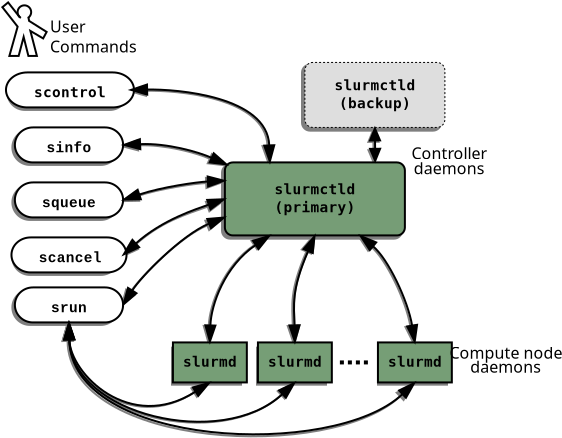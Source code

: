 <?xml version="1.0" encoding="UTF-8"?>
<dia:diagram xmlns:dia="http://www.lysator.liu.se/~alla/dia/"><dia:layer name="Background" visible="true"><dia:object type="Standard - Box" version="0" id="O0"><dia:attribute name="obj_pos"><dia:point val="0.875,4.625"/></dia:attribute><dia:attribute name="obj_bb"><dia:rectangle val="0.825,4.575;6.925,6.425"/></dia:attribute><dia:attribute name="elem_corner"><dia:point val="0.875,4.625"/></dia:attribute><dia:attribute name="elem_width"><dia:real val="6"/></dia:attribute><dia:attribute name="elem_height"><dia:real val="1.75"/></dia:attribute><dia:attribute name="border_color"><dia:color val="#7f7f7f"/></dia:attribute><dia:attribute name="inner_color"><dia:color val="#7f7f7f"/></dia:attribute><dia:attribute name="show_background"><dia:boolean val="true"/></dia:attribute><dia:attribute name="corner_radius"><dia:real val="1"/></dia:attribute></dia:object><dia:object type="Standard - Box" version="0" id="O1"><dia:attribute name="obj_pos"><dia:point val="1.125,7.375"/></dia:attribute><dia:attribute name="obj_bb"><dia:rectangle val="1.075,7.325;6.475,9.175"/></dia:attribute><dia:attribute name="elem_corner"><dia:point val="1.125,7.375"/></dia:attribute><dia:attribute name="elem_width"><dia:real val="5.3"/></dia:attribute><dia:attribute name="elem_height"><dia:real val="1.75"/></dia:attribute><dia:attribute name="border_color"><dia:color val="#7f7f7f"/></dia:attribute><dia:attribute name="inner_color"><dia:color val="#7f7f7f"/></dia:attribute><dia:attribute name="show_background"><dia:boolean val="true"/></dia:attribute><dia:attribute name="corner_radius"><dia:real val="1"/></dia:attribute></dia:object><dia:object type="Standard - Box" version="0" id="O2"><dia:attribute name="obj_pos"><dia:point val="1.125,10.125"/></dia:attribute><dia:attribute name="obj_bb"><dia:rectangle val="1.075,10.075;6.475,11.925"/></dia:attribute><dia:attribute name="elem_corner"><dia:point val="1.125,10.125"/></dia:attribute><dia:attribute name="elem_width"><dia:real val="5.3"/></dia:attribute><dia:attribute name="elem_height"><dia:real val="1.75"/></dia:attribute><dia:attribute name="border_color"><dia:color val="#7f7f7f"/></dia:attribute><dia:attribute name="inner_color"><dia:color val="#7f7f7f"/></dia:attribute><dia:attribute name="show_background"><dia:boolean val="true"/></dia:attribute><dia:attribute name="corner_radius"><dia:real val="1"/></dia:attribute></dia:object><dia:object type="Standard - Box" version="0" id="O3"><dia:attribute name="obj_pos"><dia:point val="1.125,12.875"/></dia:attribute><dia:attribute name="obj_bb"><dia:rectangle val="1.075,12.825;6.475,14.675"/></dia:attribute><dia:attribute name="elem_corner"><dia:point val="1.125,12.875"/></dia:attribute><dia:attribute name="elem_width"><dia:real val="5.3"/></dia:attribute><dia:attribute name="elem_height"><dia:real val="1.75"/></dia:attribute><dia:attribute name="border_color"><dia:color val="#7f7f7f"/></dia:attribute><dia:attribute name="inner_color"><dia:color val="#7f7f7f"/></dia:attribute><dia:attribute name="show_background"><dia:boolean val="true"/></dia:attribute><dia:attribute name="corner_radius"><dia:real val="1"/></dia:attribute></dia:object><dia:object type="Standard - Box" version="0" id="O4"><dia:attribute name="obj_pos"><dia:point val="1.125,15.375"/></dia:attribute><dia:attribute name="obj_bb"><dia:rectangle val="1.075,15.325;6.475,17.175"/></dia:attribute><dia:attribute name="elem_corner"><dia:point val="1.125,15.375"/></dia:attribute><dia:attribute name="elem_width"><dia:real val="5.3"/></dia:attribute><dia:attribute name="elem_height"><dia:real val="1.75"/></dia:attribute><dia:attribute name="border_color"><dia:color val="#7f7f7f"/></dia:attribute><dia:attribute name="inner_color"><dia:color val="#7f7f7f"/></dia:attribute><dia:attribute name="show_background"><dia:boolean val="true"/></dia:attribute><dia:attribute name="corner_radius"><dia:real val="1"/></dia:attribute></dia:object><dia:object type="Standard - Box" version="0" id="O5"><dia:attribute name="obj_pos"><dia:point val="11.606,9.111"/></dia:attribute><dia:attribute name="obj_bb"><dia:rectangle val="11.556,9.061;20.656,12.861"/></dia:attribute><dia:attribute name="elem_corner"><dia:point val="11.606,9.111"/></dia:attribute><dia:attribute name="elem_width"><dia:real val="9"/></dia:attribute><dia:attribute name="elem_height"><dia:real val="3.7"/></dia:attribute><dia:attribute name="border_color"><dia:color val="#7f7f7f"/></dia:attribute><dia:attribute name="inner_color"><dia:color val="#7f7f7f"/></dia:attribute><dia:attribute name="show_background"><dia:boolean val="true"/></dia:attribute><dia:attribute name="corner_radius"><dia:real val="0.4"/></dia:attribute></dia:object><dia:object type="Standard - Box" version="0" id="O6"><dia:attribute name="obj_pos"><dia:point val="15.606,4.111"/></dia:attribute><dia:attribute name="obj_bb"><dia:rectangle val="15.556,4.061;22.606,7.461"/></dia:attribute><dia:attribute name="elem_corner"><dia:point val="15.606,4.111"/></dia:attribute><dia:attribute name="elem_width"><dia:real val="6.95"/></dia:attribute><dia:attribute name="elem_height"><dia:real val="3.3"/></dia:attribute><dia:attribute name="border_color"><dia:color val="#7f7f7f"/></dia:attribute><dia:attribute name="inner_color"><dia:color val="#7f7f7f"/></dia:attribute><dia:attribute name="show_background"><dia:boolean val="true"/></dia:attribute><dia:attribute name="corner_radius"><dia:real val="0.4"/></dia:attribute></dia:object><dia:object type="Standard - Box" version="0" id="O7"><dia:attribute name="obj_pos"><dia:point val="9.106,18.262"/></dia:attribute><dia:attribute name="obj_bb"><dia:rectangle val="9.056,18.212;12.606,20.162"/></dia:attribute><dia:attribute name="elem_corner"><dia:point val="9.106,18.262"/></dia:attribute><dia:attribute name="elem_width"><dia:real val="3.45"/></dia:attribute><dia:attribute name="elem_height"><dia:real val="1.85"/></dia:attribute><dia:attribute name="border_color"><dia:color val="#7f7f7f"/></dia:attribute><dia:attribute name="inner_color"><dia:color val="#7f7f7f"/></dia:attribute><dia:attribute name="show_background"><dia:boolean val="true"/></dia:attribute></dia:object><dia:object type="Standard - Box" version="0" id="O8"><dia:attribute name="obj_pos"><dia:point val="13.356,18.262"/></dia:attribute><dia:attribute name="obj_bb"><dia:rectangle val="13.306,18.212;16.856,20.162"/></dia:attribute><dia:attribute name="elem_corner"><dia:point val="13.356,18.262"/></dia:attribute><dia:attribute name="elem_width"><dia:real val="3.45"/></dia:attribute><dia:attribute name="elem_height"><dia:real val="1.85"/></dia:attribute><dia:attribute name="border_color"><dia:color val="#7f7f7f"/></dia:attribute><dia:attribute name="inner_color"><dia:color val="#7f7f7f"/></dia:attribute><dia:attribute name="show_background"><dia:boolean val="true"/></dia:attribute></dia:object><dia:object type="Standard - Box" version="0" id="O9"><dia:attribute name="obj_pos"><dia:point val="19.406,18.262"/></dia:attribute><dia:attribute name="obj_bb"><dia:rectangle val="19.356,18.212;22.906,20.162"/></dia:attribute><dia:attribute name="elem_corner"><dia:point val="19.406,18.262"/></dia:attribute><dia:attribute name="elem_width"><dia:real val="3.45"/></dia:attribute><dia:attribute name="elem_height"><dia:real val="1.85"/></dia:attribute><dia:attribute name="border_color"><dia:color val="#7f7f7f"/></dia:attribute><dia:attribute name="inner_color"><dia:color val="#7f7f7f"/></dia:attribute><dia:attribute name="show_background"><dia:boolean val="true"/></dia:attribute></dia:object><dia:object type="Standard - BezierLine" version="0" id="O10"><dia:attribute name="obj_pos"><dia:point val="18.413,12.679"/></dia:attribute><dia:attribute name="obj_bb"><dia:rectangle val="18.056,12.261;21.664,18.159"/></dia:attribute><dia:attribute name="bez_points"><dia:point val="18.413,12.679"/><dia:point val="19.818,13.84"/><dia:point val="20.818,15.94"/><dia:point val="21.163,18.029"/></dia:attribute><dia:attribute name="corner_types"><dia:enum val="0"/><dia:enum val="0"/></dia:attribute><dia:attribute name="line_color"><dia:color val="#7f7f7f"/></dia:attribute><dia:attribute name="start_arrow"><dia:enum val="3"/></dia:attribute><dia:attribute name="start_arrow_length"><dia:real val="0.8"/></dia:attribute><dia:attribute name="start_arrow_width"><dia:real val="0.5"/></dia:attribute><dia:attribute name="end_arrow"><dia:enum val="3"/></dia:attribute><dia:attribute name="end_arrow_length"><dia:real val="0.8"/></dia:attribute><dia:attribute name="end_arrow_width"><dia:real val="0.5"/></dia:attribute></dia:object><dia:object type="Standard - BezierLine" version="0" id="O11"><dia:attribute name="obj_pos"><dia:point val="16.25,12.625"/></dia:attribute><dia:attribute name="obj_bb"><dia:rectangle val="14.749,12.381;16.729,18.062"/></dia:attribute><dia:attribute name="bez_points"><dia:point val="16.25,12.625"/><dia:point val="15.056,15.386"/><dia:point val="15.206,16.111"/><dia:point val="15.25,18"/></dia:attribute><dia:attribute name="corner_types"><dia:enum val="0"/><dia:enum val="0"/></dia:attribute><dia:attribute name="line_color"><dia:color val="#7f7f7f"/></dia:attribute><dia:attribute name="start_arrow"><dia:enum val="3"/></dia:attribute><dia:attribute name="start_arrow_length"><dia:real val="0.8"/></dia:attribute><dia:attribute name="start_arrow_width"><dia:real val="0.5"/></dia:attribute><dia:attribute name="end_arrow"><dia:enum val="3"/></dia:attribute><dia:attribute name="end_arrow_length"><dia:real val="0.8"/></dia:attribute><dia:attribute name="end_arrow_width"><dia:real val="0.5"/></dia:attribute></dia:object><dia:object type="Standard - BezierLine" version="0" id="O12"><dia:attribute name="obj_pos"><dia:point val="16.165,12.675"/></dia:attribute><dia:attribute name="obj_bb"><dia:rectangle val="14.664,12.431;16.643,18.087"/></dia:attribute><dia:attribute name="bez_points"><dia:point val="16.165,12.675"/><dia:point val="14.97,15.437"/><dia:point val="15.12,16.137"/><dia:point val="15.165,18.025"/></dia:attribute><dia:attribute name="corner_types"><dia:enum val="0"/><dia:enum val="0"/></dia:attribute><dia:attribute name="line_color"><dia:color val="#7f7f7f"/></dia:attribute><dia:attribute name="start_arrow"><dia:enum val="3"/></dia:attribute><dia:attribute name="start_arrow_length"><dia:real val="0.8"/></dia:attribute><dia:attribute name="start_arrow_width"><dia:real val="0.5"/></dia:attribute><dia:attribute name="end_arrow"><dia:enum val="3"/></dia:attribute><dia:attribute name="end_arrow_length"><dia:real val="0.8"/></dia:attribute><dia:attribute name="end_arrow_width"><dia:real val="0.5"/></dia:attribute></dia:object><dia:object type="Standard - BezierLine" version="0" id="O13"><dia:attribute name="obj_pos"><dia:point val="13.924,12.659"/></dia:attribute><dia:attribute name="obj_bb"><dia:rectangle val="10.418,12.216;14.245,18.096"/></dia:attribute><dia:attribute name="bez_points"><dia:point val="13.924,12.659"/><dia:point val="11.68,14.171"/><dia:point val="10.975,16.143"/><dia:point val="10.919,18.032"/></dia:attribute><dia:attribute name="corner_types"><dia:enum val="0"/><dia:enum val="0"/></dia:attribute><dia:attribute name="line_color"><dia:color val="#7f7f7f"/></dia:attribute><dia:attribute name="start_arrow"><dia:enum val="3"/></dia:attribute><dia:attribute name="start_arrow_length"><dia:real val="0.8"/></dia:attribute><dia:attribute name="start_arrow_width"><dia:real val="0.5"/></dia:attribute><dia:attribute name="end_arrow"><dia:enum val="3"/></dia:attribute><dia:attribute name="end_arrow_length"><dia:real val="0.8"/></dia:attribute><dia:attribute name="end_arrow_width"><dia:real val="0.5"/></dia:attribute></dia:object><dia:object type="Standard - BezierLine" version="0" id="O14"><dia:attribute name="obj_pos"><dia:point val="3.883,17.047"/></dia:attribute><dia:attribute name="obj_bb"><dia:rectangle val="3.382,16.987;11.24,21.073"/></dia:attribute><dia:attribute name="bez_points"><dia:point val="3.883,17.047"/><dia:point val="3.935,19.603"/><dia:point val="6.933,22.608"/><dia:point val="10.928,20.047"/></dia:attribute><dia:attribute name="corner_types"><dia:enum val="0"/><dia:enum val="0"/></dia:attribute><dia:attribute name="line_color"><dia:color val="#7f7f7f"/></dia:attribute><dia:attribute name="start_arrow"><dia:enum val="3"/></dia:attribute><dia:attribute name="start_arrow_length"><dia:real val="0.8"/></dia:attribute><dia:attribute name="start_arrow_width"><dia:real val="0.5"/></dia:attribute><dia:attribute name="end_arrow"><dia:enum val="3"/></dia:attribute><dia:attribute name="end_arrow_length"><dia:real val="0.8"/></dia:attribute><dia:attribute name="end_arrow_width"><dia:real val="0.5"/></dia:attribute></dia:object><dia:object type="Standard - BezierLine" version="0" id="O15"><dia:attribute name="obj_pos"><dia:point val="3.881,17.054"/></dia:attribute><dia:attribute name="obj_bb"><dia:rectangle val="3.38,16.993;15.565,21.865"/></dia:attribute><dia:attribute name="bez_points"><dia:point val="3.881,17.054"/><dia:point val="3.981,21.666"/><dia:point val="11.542,23.452"/><dia:point val="15.187,20.041"/></dia:attribute><dia:attribute name="corner_types"><dia:enum val="0"/><dia:enum val="0"/></dia:attribute><dia:attribute name="line_color"><dia:color val="#7f7f7f"/></dia:attribute><dia:attribute name="start_arrow"><dia:enum val="3"/></dia:attribute><dia:attribute name="start_arrow_length"><dia:real val="0.8"/></dia:attribute><dia:attribute name="start_arrow_width"><dia:real val="0.5"/></dia:attribute><dia:attribute name="end_arrow"><dia:enum val="3"/></dia:attribute><dia:attribute name="end_arrow_length"><dia:real val="0.8"/></dia:attribute><dia:attribute name="end_arrow_width"><dia:real val="0.5"/></dia:attribute></dia:object><dia:object type="Standard - BezierLine" version="0" id="O16"><dia:attribute name="obj_pos"><dia:point val="3.869,17.077"/></dia:attribute><dia:attribute name="obj_bb"><dia:rectangle val="3.368,17.019;21.51,22.566"/></dia:attribute><dia:attribute name="bez_points"><dia:point val="3.869,17.077"/><dia:point val="3.969,23.338"/><dia:point val="17.036,23.973"/><dia:point val="21.131,20.111"/></dia:attribute><dia:attribute name="corner_types"><dia:enum val="0"/><dia:enum val="0"/></dia:attribute><dia:attribute name="line_color"><dia:color val="#7f7f7f"/></dia:attribute><dia:attribute name="start_arrow"><dia:enum val="3"/></dia:attribute><dia:attribute name="start_arrow_length"><dia:real val="0.8"/></dia:attribute><dia:attribute name="start_arrow_width"><dia:real val="0.5"/></dia:attribute><dia:attribute name="end_arrow"><dia:enum val="3"/></dia:attribute><dia:attribute name="end_arrow_length"><dia:real val="0.8"/></dia:attribute><dia:attribute name="end_arrow_width"><dia:real val="0.5"/></dia:attribute><dia:connections><dia:connection handle="3" to="O9" connection="6"/></dia:connections></dia:object><dia:object type="Standard - BezierLine" version="0" id="O17"><dia:attribute name="obj_pos"><dia:point val="6.566,16.213"/></dia:attribute><dia:attribute name="obj_bb"><dia:rectangle val="6.117,11.344;11.891,16.523"/></dia:attribute><dia:attribute name="bez_points"><dia:point val="6.566,16.213"/><dia:point val="7.461,14.8"/><dia:point val="9.511,12.7"/><dia:point val="11.656,11.826"/></dia:attribute><dia:attribute name="corner_types"><dia:enum val="0"/><dia:enum val="0"/></dia:attribute><dia:attribute name="line_color"><dia:color val="#7f7f7f"/></dia:attribute><dia:attribute name="start_arrow"><dia:enum val="3"/></dia:attribute><dia:attribute name="start_arrow_length"><dia:real val="0.8"/></dia:attribute><dia:attribute name="start_arrow_width"><dia:real val="0.5"/></dia:attribute><dia:attribute name="end_arrow"><dia:enum val="3"/></dia:attribute><dia:attribute name="end_arrow_length"><dia:real val="0.8"/></dia:attribute><dia:attribute name="end_arrow_width"><dia:real val="0.5"/></dia:attribute></dia:object><dia:object type="Standard - BezierLine" version="0" id="O18"><dia:attribute name="obj_pos"><dia:point val="6.598,13.72"/></dia:attribute><dia:attribute name="obj_bb"><dia:rectangle val="6.227,10.432;11.904,14.125"/></dia:attribute><dia:attribute name="bez_points"><dia:point val="6.598,13.72"/><dia:point val="8.569,11.946"/><dia:point val="9.78,11.607"/><dia:point val="11.688,10.919"/></dia:attribute><dia:attribute name="corner_types"><dia:enum val="0"/><dia:enum val="0"/></dia:attribute><dia:attribute name="line_color"><dia:color val="#7f7f7f"/></dia:attribute><dia:attribute name="start_arrow"><dia:enum val="3"/></dia:attribute><dia:attribute name="start_arrow_length"><dia:real val="0.8"/></dia:attribute><dia:attribute name="start_arrow_width"><dia:real val="0.5"/></dia:attribute><dia:attribute name="end_arrow"><dia:enum val="3"/></dia:attribute><dia:attribute name="end_arrow_length"><dia:real val="0.8"/></dia:attribute><dia:attribute name="end_arrow_width"><dia:real val="0.5"/></dia:attribute></dia:object><dia:object type="Standard - BezierLine" version="0" id="O19"><dia:attribute name="obj_pos"><dia:point val="6.574,10.95"/></dia:attribute><dia:attribute name="obj_bb"><dia:rectangle val="6.368,9.486;11.738,11.44"/></dia:attribute><dia:attribute name="bez_points"><dia:point val="6.574,10.95"/><dia:point val="8.509,10.303"/><dia:point val="10.259,10.056"/><dia:point val="11.664,9.988"/></dia:attribute><dia:attribute name="corner_types"><dia:enum val="0"/><dia:enum val="0"/></dia:attribute><dia:attribute name="line_color"><dia:color val="#7f7f7f"/></dia:attribute><dia:attribute name="start_arrow"><dia:enum val="3"/></dia:attribute><dia:attribute name="start_arrow_length"><dia:real val="0.8"/></dia:attribute><dia:attribute name="start_arrow_width"><dia:real val="0.5"/></dia:attribute><dia:attribute name="end_arrow"><dia:enum val="3"/></dia:attribute><dia:attribute name="end_arrow_length"><dia:real val="0.8"/></dia:attribute><dia:attribute name="end_arrow_width"><dia:real val="0.5"/></dia:attribute></dia:object><dia:object type="Standard - BezierLine" version="0" id="O20"><dia:attribute name="obj_pos"><dia:point val="6.949,5.436"/></dia:attribute><dia:attribute name="obj_bb"><dia:rectangle val="6.889,4.936;14.416,9.094"/></dia:attribute><dia:attribute name="bez_points"><dia:point val="6.949,5.436"/><dia:point val="9.314,5.386"/><dia:point val="13.789,5.725"/><dia:point val="13.914,9.025"/></dia:attribute><dia:attribute name="corner_types"><dia:enum val="0"/><dia:enum val="0"/></dia:attribute><dia:attribute name="line_color"><dia:color val="#7f7f7f"/></dia:attribute><dia:attribute name="start_arrow"><dia:enum val="3"/></dia:attribute><dia:attribute name="start_arrow_length"><dia:real val="0.8"/></dia:attribute><dia:attribute name="start_arrow_width"><dia:real val="0.5"/></dia:attribute><dia:attribute name="end_arrow"><dia:enum val="3"/></dia:attribute><dia:attribute name="end_arrow_length"><dia:real val="0.8"/></dia:attribute><dia:attribute name="end_arrow_width"><dia:real val="0.5"/></dia:attribute></dia:object><dia:object type="Standard - BezierLine" version="0" id="O21"><dia:attribute name="obj_pos"><dia:point val="6.55,8.186"/></dia:attribute><dia:attribute name="obj_bb"><dia:rectangle val="6.477,7.684;12.023,9.639"/></dia:attribute><dia:attribute name="bez_points"><dia:point val="6.55,8.186"/><dia:point val="8.739,8.086"/><dia:point val="10.332,8.519"/><dia:point val="11.774,9.161"/></dia:attribute><dia:attribute name="corner_types"><dia:enum val="0"/><dia:enum val="0"/></dia:attribute><dia:attribute name="line_color"><dia:color val="#7f7f7f"/></dia:attribute><dia:attribute name="start_arrow"><dia:enum val="3"/></dia:attribute><dia:attribute name="start_arrow_length"><dia:real val="0.8"/></dia:attribute><dia:attribute name="start_arrow_width"><dia:real val="0.5"/></dia:attribute><dia:attribute name="end_arrow"><dia:enum val="3"/></dia:attribute><dia:attribute name="end_arrow_length"><dia:real val="0.8"/></dia:attribute><dia:attribute name="end_arrow_width"><dia:real val="0.5"/></dia:attribute></dia:object><dia:object type="Standard - Line" version="0" id="O22"><dia:attribute name="obj_pos"><dia:point val="19.17,7.321"/></dia:attribute><dia:attribute name="obj_bb"><dia:rectangle val="18.669,7.266;19.688,9.095"/></dia:attribute><dia:attribute name="conn_endpoints"><dia:point val="19.17,7.321"/><dia:point val="19.187,9.04"/></dia:attribute><dia:attribute name="numcp"><dia:int val="1"/></dia:attribute><dia:attribute name="line_color"><dia:color val="#7f7f7f"/></dia:attribute><dia:attribute name="start_arrow"><dia:enum val="3"/></dia:attribute><dia:attribute name="start_arrow_length"><dia:real val="0.6"/></dia:attribute><dia:attribute name="start_arrow_width"><dia:real val="0.5"/></dia:attribute><dia:attribute name="end_arrow"><dia:enum val="3"/></dia:attribute><dia:attribute name="end_arrow_length"><dia:real val="0.6"/></dia:attribute><dia:attribute name="end_arrow_width"><dia:real val="0.5"/></dia:attribute></dia:object></dia:layer><dia:layer name="New layer" visible="true"><dia:object type="Flowchart - Terminal" version="0" id="O23"><dia:attribute name="obj_pos"><dia:point val="1.25,12.75"/></dia:attribute><dia:attribute name="obj_bb"><dia:rectangle val="1.2,12.7;6.711,14.55"/></dia:attribute><dia:attribute name="elem_corner"><dia:point val="1.25,12.75"/></dia:attribute><dia:attribute name="elem_width"><dia:real val="5.411"/></dia:attribute><dia:attribute name="elem_height"><dia:real val="1.75"/></dia:attribute><dia:attribute name="inner_color"><dia:color val="#8594d6"/></dia:attribute><dia:attribute name="show_background"><dia:boolean val="true"/></dia:attribute><dia:attribute name="flip_horizontal"><dia:boolean val="false"/></dia:attribute><dia:attribute name="flip_vertical"><dia:boolean val="false"/></dia:attribute><dia:attribute name="padding"><dia:real val="0.354"/></dia:attribute><dia:attribute name="text"><dia:composite type="text"><dia:attribute name="string"><dia:string>#scancel#</dia:string></dia:attribute><dia:attribute name="font"><dia:font family="courier new" style="80" name="Courier-Bold"/></dia:attribute><dia:attribute name="height"><dia:real val="0.9"/></dia:attribute><dia:attribute name="pos"><dia:point val="3.955,13.825"/></dia:attribute><dia:attribute name="color"><dia:color val="#000000"/></dia:attribute><dia:attribute name="alignment"><dia:enum val="1"/></dia:attribute></dia:composite></dia:attribute></dia:object><dia:object type="Flowchart - Terminal" version="0" id="O24"><dia:attribute name="obj_pos"><dia:point val="1.25,15.25"/></dia:attribute><dia:attribute name="obj_bb"><dia:rectangle val="1.2,15.2;6.711,17.05"/></dia:attribute><dia:attribute name="elem_corner"><dia:point val="1.25,15.25"/></dia:attribute><dia:attribute name="elem_width"><dia:real val="5.411"/></dia:attribute><dia:attribute name="elem_height"><dia:real val="1.75"/></dia:attribute><dia:attribute name="inner_color"><dia:color val="#8594d6"/></dia:attribute><dia:attribute name="show_background"><dia:boolean val="true"/></dia:attribute><dia:attribute name="flip_horizontal"><dia:boolean val="false"/></dia:attribute><dia:attribute name="flip_vertical"><dia:boolean val="false"/></dia:attribute><dia:attribute name="padding"><dia:real val="0.354"/></dia:attribute><dia:attribute name="text"><dia:composite type="text"><dia:attribute name="string"><dia:string>#srun#</dia:string></dia:attribute><dia:attribute name="font"><dia:font family="courier new" style="80" name="Courier-Bold"/></dia:attribute><dia:attribute name="height"><dia:real val="0.9"/></dia:attribute><dia:attribute name="pos"><dia:point val="3.955,16.325"/></dia:attribute><dia:attribute name="color"><dia:color val="#000000"/></dia:attribute><dia:attribute name="alignment"><dia:enum val="1"/></dia:attribute></dia:composite></dia:attribute></dia:object><dia:object type="Flowchart - Terminal" version="0" id="O25"><dia:attribute name="obj_pos"><dia:point val="1.25,10"/></dia:attribute><dia:attribute name="obj_bb"><dia:rectangle val="1.2,9.95;6.711,11.8"/></dia:attribute><dia:attribute name="elem_corner"><dia:point val="1.25,10"/></dia:attribute><dia:attribute name="elem_width"><dia:real val="5.411"/></dia:attribute><dia:attribute name="elem_height"><dia:real val="1.75"/></dia:attribute><dia:attribute name="inner_color"><dia:color val="#8594d6"/></dia:attribute><dia:attribute name="show_background"><dia:boolean val="true"/></dia:attribute><dia:attribute name="flip_horizontal"><dia:boolean val="false"/></dia:attribute><dia:attribute name="flip_vertical"><dia:boolean val="false"/></dia:attribute><dia:attribute name="padding"><dia:real val="0.354"/></dia:attribute><dia:attribute name="text"><dia:composite type="text"><dia:attribute name="string"><dia:string>#squeue#</dia:string></dia:attribute><dia:attribute name="font"><dia:font family="courier new" style="80" name="Courier-Bold"/></dia:attribute><dia:attribute name="height"><dia:real val="0.9"/></dia:attribute><dia:attribute name="pos"><dia:point val="3.955,11.075"/></dia:attribute><dia:attribute name="color"><dia:color val="#000000"/></dia:attribute><dia:attribute name="alignment"><dia:enum val="1"/></dia:attribute></dia:composite></dia:attribute></dia:object><dia:object type="Flowchart - Terminal" version="0" id="O26"><dia:attribute name="obj_pos"><dia:point val="1.25,7.25"/></dia:attribute><dia:attribute name="obj_bb"><dia:rectangle val="1.2,7.2;6.711,9.05"/></dia:attribute><dia:attribute name="elem_corner"><dia:point val="1.25,7.25"/></dia:attribute><dia:attribute name="elem_width"><dia:real val="5.411"/></dia:attribute><dia:attribute name="elem_height"><dia:real val="1.75"/></dia:attribute><dia:attribute name="inner_color"><dia:color val="#8594d6"/></dia:attribute><dia:attribute name="show_background"><dia:boolean val="true"/></dia:attribute><dia:attribute name="flip_horizontal"><dia:boolean val="false"/></dia:attribute><dia:attribute name="flip_vertical"><dia:boolean val="false"/></dia:attribute><dia:attribute name="padding"><dia:real val="0.354"/></dia:attribute><dia:attribute name="text"><dia:composite type="text"><dia:attribute name="string"><dia:string>#sinfo#</dia:string></dia:attribute><dia:attribute name="font"><dia:font family="courier new" style="80" name="Courier-Bold"/></dia:attribute><dia:attribute name="height"><dia:real val="0.9"/></dia:attribute><dia:attribute name="pos"><dia:point val="3.955,8.325"/></dia:attribute><dia:attribute name="color"><dia:color val="#000000"/></dia:attribute><dia:attribute name="alignment"><dia:enum val="1"/></dia:attribute></dia:composite></dia:attribute></dia:object><dia:object type="Flowchart - Box" version="0" id="O27"><dia:attribute name="obj_pos"><dia:point val="11.75,9"/></dia:attribute><dia:attribute name="obj_bb"><dia:rectangle val="11.7,8.95;20.8,12.7"/></dia:attribute><dia:attribute name="elem_corner"><dia:point val="11.75,9"/></dia:attribute><dia:attribute name="elem_width"><dia:real val="9"/></dia:attribute><dia:attribute name="elem_height"><dia:real val="3.65"/></dia:attribute><dia:attribute name="inner_color"><dia:color val="#769d76"/></dia:attribute><dia:attribute name="show_background"><dia:boolean val="true"/></dia:attribute><dia:attribute name="corner_radius"><dia:real val="0.4"/></dia:attribute><dia:attribute name="padding"><dia:real val="0.5"/></dia:attribute><dia:attribute name="text"><dia:composite type="text"><dia:attribute name="string"><dia:string>#slurmctld
(primary)#</dia:string></dia:attribute><dia:attribute name="font"><dia:font family="monospace" style="80" name="Courier"/></dia:attribute><dia:attribute name="height"><dia:real val="0.9"/></dia:attribute><dia:attribute name="pos"><dia:point val="16.25,10.575"/></dia:attribute><dia:attribute name="color"><dia:color val="#000000"/></dia:attribute><dia:attribute name="alignment"><dia:enum val="1"/></dia:attribute></dia:composite></dia:attribute></dia:object><dia:object type="Flowchart - Box" version="0" id="O28"><dia:attribute name="obj_pos"><dia:point val="15.75,4"/></dia:attribute><dia:attribute name="obj_bb"><dia:rectangle val="15.725,3.975;22.775,7.275"/></dia:attribute><dia:attribute name="elem_corner"><dia:point val="15.75,4"/></dia:attribute><dia:attribute name="elem_width"><dia:real val="7"/></dia:attribute><dia:attribute name="elem_height"><dia:real val="3.25"/></dia:attribute><dia:attribute name="border_width"><dia:real val="0.05"/></dia:attribute><dia:attribute name="inner_color"><dia:color val="#dedede"/></dia:attribute><dia:attribute name="show_background"><dia:boolean val="true"/></dia:attribute><dia:attribute name="line_style"><dia:enum val="4"/></dia:attribute><dia:attribute name="corner_radius"><dia:real val="0.4"/></dia:attribute><dia:attribute name="padding"><dia:real val="0.5"/></dia:attribute><dia:attribute name="text"><dia:composite type="text"><dia:attribute name="string"><dia:string>#slurmctld
(backup)#</dia:string></dia:attribute><dia:attribute name="font"><dia:font family="monospace" style="80" name="Courier"/></dia:attribute><dia:attribute name="height"><dia:real val="0.9"/></dia:attribute><dia:attribute name="pos"><dia:point val="19.25,5.375"/></dia:attribute><dia:attribute name="color"><dia:color val="#000000"/></dia:attribute><dia:attribute name="alignment"><dia:enum val="1"/></dia:attribute></dia:composite></dia:attribute></dia:object><dia:object type="Flowchart - Terminal" version="0" id="O29"><dia:attribute name="obj_pos"><dia:point val="1,4.5"/></dia:attribute><dia:attribute name="obj_bb"><dia:rectangle val="0.95,4.45;7.061,6.3"/></dia:attribute><dia:attribute name="elem_corner"><dia:point val="1,4.5"/></dia:attribute><dia:attribute name="elem_width"><dia:real val="6.011"/></dia:attribute><dia:attribute name="elem_height"><dia:real val="1.75"/></dia:attribute><dia:attribute name="inner_color"><dia:color val="#769e76"/></dia:attribute><dia:attribute name="show_background"><dia:boolean val="true"/></dia:attribute><dia:attribute name="flip_horizontal"><dia:boolean val="false"/></dia:attribute><dia:attribute name="flip_vertical"><dia:boolean val="false"/></dia:attribute><dia:attribute name="padding"><dia:real val="0.354"/></dia:attribute><dia:attribute name="text"><dia:composite type="text"><dia:attribute name="string"><dia:string>#scontrol#</dia:string></dia:attribute><dia:attribute name="font"><dia:font family="monospace" style="80" name="Courier"/></dia:attribute><dia:attribute name="height"><dia:real val="0.9"/></dia:attribute><dia:attribute name="pos"><dia:point val="4.005,5.575"/></dia:attribute><dia:attribute name="color"><dia:color val="#000000"/></dia:attribute><dia:attribute name="alignment"><dia:enum val="1"/></dia:attribute></dia:composite></dia:attribute></dia:object><dia:object type="Flowchart - Box" version="0" id="O30"><dia:attribute name="obj_pos"><dia:point val="9.25,18"/></dia:attribute><dia:attribute name="obj_bb"><dia:rectangle val="9.2,17.95;12.8,20.05"/></dia:attribute><dia:attribute name="elem_corner"><dia:point val="9.25,18"/></dia:attribute><dia:attribute name="elem_width"><dia:real val="3.5"/></dia:attribute><dia:attribute name="elem_height"><dia:real val="2"/></dia:attribute><dia:attribute name="inner_color"><dia:color val="#769e76"/></dia:attribute><dia:attribute name="show_background"><dia:boolean val="true"/></dia:attribute><dia:attribute name="padding"><dia:real val="0.5"/></dia:attribute><dia:attribute name="text"><dia:composite type="text"><dia:attribute name="string"><dia:string>#slurmd#</dia:string></dia:attribute><dia:attribute name="font"><dia:font family="monospace" style="80" name="Courier"/></dia:attribute><dia:attribute name="height"><dia:real val="0.9"/></dia:attribute><dia:attribute name="pos"><dia:point val="11,19.2"/></dia:attribute><dia:attribute name="color"><dia:color val="#000000"/></dia:attribute><dia:attribute name="alignment"><dia:enum val="1"/></dia:attribute></dia:composite></dia:attribute></dia:object><dia:object type="Flowchart - Box" version="0" id="O31"><dia:attribute name="obj_pos"><dia:point val="19.5,18"/></dia:attribute><dia:attribute name="obj_bb"><dia:rectangle val="19.45,17.95;23.05,20.05"/></dia:attribute><dia:attribute name="elem_corner"><dia:point val="19.5,18"/></dia:attribute><dia:attribute name="elem_width"><dia:real val="3.5"/></dia:attribute><dia:attribute name="elem_height"><dia:real val="2"/></dia:attribute><dia:attribute name="inner_color"><dia:color val="#769e76"/></dia:attribute><dia:attribute name="show_background"><dia:boolean val="true"/></dia:attribute><dia:attribute name="padding"><dia:real val="0.5"/></dia:attribute><dia:attribute name="text"><dia:composite type="text"><dia:attribute name="string"><dia:string>#slurmd#</dia:string></dia:attribute><dia:attribute name="font"><dia:font family="monospace" style="80" name="Courier"/></dia:attribute><dia:attribute name="height"><dia:real val="0.9"/></dia:attribute><dia:attribute name="pos"><dia:point val="21.25,19.2"/></dia:attribute><dia:attribute name="color"><dia:color val="#000000"/></dia:attribute><dia:attribute name="alignment"><dia:enum val="1"/></dia:attribute></dia:composite></dia:attribute></dia:object><dia:object type="Flowchart - Box" version="0" id="O32"><dia:attribute name="obj_pos"><dia:point val="13.5,18"/></dia:attribute><dia:attribute name="obj_bb"><dia:rectangle val="13.45,17.95;17.05,20.05"/></dia:attribute><dia:attribute name="elem_corner"><dia:point val="13.5,18"/></dia:attribute><dia:attribute name="elem_width"><dia:real val="3.5"/></dia:attribute><dia:attribute name="elem_height"><dia:real val="2"/></dia:attribute><dia:attribute name="inner_color"><dia:color val="#769e76"/></dia:attribute><dia:attribute name="show_background"><dia:boolean val="true"/></dia:attribute><dia:attribute name="padding"><dia:real val="0.5"/></dia:attribute><dia:attribute name="text"><dia:composite type="text"><dia:attribute name="string"><dia:string>#slurmd#</dia:string></dia:attribute><dia:attribute name="font"><dia:font family="monospace" style="80" name="Courier"/></dia:attribute><dia:attribute name="height"><dia:real val="0.9"/></dia:attribute><dia:attribute name="pos"><dia:point val="15.25,19.2"/></dia:attribute><dia:attribute name="color"><dia:color val="#000000"/></dia:attribute><dia:attribute name="alignment"><dia:enum val="1"/></dia:attribute></dia:composite></dia:attribute></dia:object><dia:object type="Standard - Line" version="0" id="O33"><dia:attribute name="obj_pos"><dia:point val="17.5,19"/></dia:attribute><dia:attribute name="obj_bb"><dia:rectangle val="17.4,18.9;19.1,19.1"/></dia:attribute><dia:attribute name="conn_endpoints"><dia:point val="17.5,19"/><dia:point val="19,19"/></dia:attribute><dia:attribute name="numcp"><dia:int val="1"/></dia:attribute><dia:attribute name="line_width"><dia:real val="0.2"/></dia:attribute><dia:attribute name="line_style"><dia:enum val="1"/></dia:attribute><dia:attribute name="dashlength"><dia:real val="0.2"/></dia:attribute></dia:object><dia:object type="Standard - Text" version="0" id="O34"><dia:attribute name="obj_pos"><dia:point val="3,2.5"/></dia:attribute><dia:attribute name="obj_bb"><dia:rectangle val="3,1.7;6.85,4"/></dia:attribute><dia:attribute name="text"><dia:composite type="text"><dia:attribute name="string"><dia:string>#User
Commands#</dia:string></dia:attribute><dia:attribute name="font"><dia:font family="sans" style="0" name="Courier"/></dia:attribute><dia:attribute name="height"><dia:real val="1"/></dia:attribute><dia:attribute name="pos"><dia:point val="3,2.5"/></dia:attribute><dia:attribute name="color"><dia:color val="#000000"/></dia:attribute><dia:attribute name="alignment"><dia:enum val="0"/></dia:attribute></dia:composite></dia:attribute></dia:object><dia:group><dia:object type="Standard - PolyLine" version="0" id="O35"><dia:attribute name="obj_pos"><dia:point val="1.5,1.75"/></dia:attribute><dia:attribute name="obj_bb"><dia:rectangle val="0.556,0.961;2.904,3.725"/></dia:attribute><dia:attribute name="poly_points"><dia:point val="1.5,1.75"/><dia:point val="0.912,1"/><dia:point val="0.625,1.238"/><dia:point val="1.387,2.212"/><dia:point val="0.975,3.675"/><dia:point val="1.438,3.675"/><dia:point val="1.688,2.725"/><dia:point val="1.925,3.675"/><dia:point val="2.35,3.675"/><dia:point val="2.025,2.425"/><dia:point val="2.663,2.8"/><dia:point val="2.837,2.475"/><dia:point val="1.962,1.925"/><dia:point val="1.925,1.738"/></dia:attribute><dia:attribute name="line_color"><dia:color val="#010101"/></dia:attribute></dia:object><dia:object type="Standard - Arc" version="0" id="O36"><dia:attribute name="obj_pos"><dia:point val="1.9,1.775"/></dia:attribute><dia:attribute name="obj_bb"><dia:rectangle val="1.336,1.096;2.114,1.825"/></dia:attribute><dia:attribute name="conn_endpoints"><dia:point val="1.9,1.775"/><dia:point val="1.55,1.775"/></dia:attribute><dia:attribute name="arc_color"><dia:color val="#010101"/></dia:attribute><dia:attribute name="curve_distance"><dia:real val="0.629"/></dia:attribute></dia:object></dia:group><dia:object type="Standard - BezierLine" version="0" id="O37"><dia:attribute name="obj_pos"><dia:point val="18.5,12.65"/></dia:attribute><dia:attribute name="obj_bb"><dia:rectangle val="18.143,12.233;21.752,18.131"/></dia:attribute><dia:attribute name="bez_points"><dia:point val="18.5,12.65"/><dia:point val="19.906,13.812"/><dia:point val="20.906,15.912"/><dia:point val="21.25,18"/></dia:attribute><dia:attribute name="corner_types"><dia:enum val="0"/><dia:enum val="0"/></dia:attribute><dia:attribute name="start_arrow"><dia:enum val="3"/></dia:attribute><dia:attribute name="start_arrow_length"><dia:real val="0.8"/></dia:attribute><dia:attribute name="start_arrow_width"><dia:real val="0.5"/></dia:attribute><dia:attribute name="end_arrow"><dia:enum val="3"/></dia:attribute><dia:attribute name="end_arrow_length"><dia:real val="0.8"/></dia:attribute><dia:attribute name="end_arrow_width"><dia:real val="0.5"/></dia:attribute><dia:connections><dia:connection handle="0" to="O27" connection="14"/><dia:connection handle="3" to="O31" connection="2"/></dia:connections></dia:object><dia:object type="Standard - BezierLine" version="0" id="O38"><dia:attribute name="obj_pos"><dia:point val="16.25,12.65"/></dia:attribute><dia:attribute name="obj_bb"><dia:rectangle val="14.749,12.406;16.729,18.062"/></dia:attribute><dia:attribute name="bez_points"><dia:point val="16.25,12.65"/><dia:point val="15.056,15.412"/><dia:point val="15.206,16.111"/><dia:point val="15.25,18"/></dia:attribute><dia:attribute name="corner_types"><dia:enum val="0"/><dia:enum val="0"/></dia:attribute><dia:attribute name="start_arrow"><dia:enum val="3"/></dia:attribute><dia:attribute name="start_arrow_length"><dia:real val="0.8"/></dia:attribute><dia:attribute name="start_arrow_width"><dia:real val="0.5"/></dia:attribute><dia:attribute name="end_arrow"><dia:enum val="3"/></dia:attribute><dia:attribute name="end_arrow_length"><dia:real val="0.8"/></dia:attribute><dia:attribute name="end_arrow_width"><dia:real val="0.5"/></dia:attribute><dia:connections><dia:connection handle="0" to="O27" connection="13"/><dia:connection handle="3" to="O32" connection="2"/></dia:connections></dia:object><dia:object type="Standard - BezierLine" version="0" id="O39"><dia:attribute name="obj_pos"><dia:point val="14,12.65"/></dia:attribute><dia:attribute name="obj_bb"><dia:rectangle val="10.499,12.207;14.321,18.065"/></dia:attribute><dia:attribute name="bez_points"><dia:point val="14,12.65"/><dia:point val="11.756,14.162"/><dia:point val="11.056,16.111"/><dia:point val="11,18"/></dia:attribute><dia:attribute name="corner_types"><dia:enum val="0"/><dia:enum val="0"/></dia:attribute><dia:attribute name="start_arrow"><dia:enum val="3"/></dia:attribute><dia:attribute name="start_arrow_length"><dia:real val="0.8"/></dia:attribute><dia:attribute name="start_arrow_width"><dia:real val="0.5"/></dia:attribute><dia:attribute name="end_arrow"><dia:enum val="3"/></dia:attribute><dia:attribute name="end_arrow_length"><dia:real val="0.8"/></dia:attribute><dia:attribute name="end_arrow_width"><dia:real val="0.5"/></dia:attribute><dia:connections><dia:connection handle="0" to="O27" connection="12"/><dia:connection handle="3" to="O30" connection="2"/></dia:connections></dia:object><dia:object type="Standard - BezierLine" version="0" id="O40"><dia:attribute name="obj_pos"><dia:point val="3.955,17"/></dia:attribute><dia:attribute name="obj_bb"><dia:rectangle val="3.455,16.942;21.629,22.467"/></dia:attribute><dia:attribute name="bez_points"><dia:point val="3.955,17"/><dia:point val="4.056,23.262"/><dia:point val="17.156,23.861"/><dia:point val="21.25,20"/></dia:attribute><dia:attribute name="corner_types"><dia:enum val="0"/><dia:enum val="0"/></dia:attribute><dia:attribute name="start_arrow"><dia:enum val="3"/></dia:attribute><dia:attribute name="start_arrow_length"><dia:real val="0.8"/></dia:attribute><dia:attribute name="start_arrow_width"><dia:real val="0.5"/></dia:attribute><dia:attribute name="end_arrow"><dia:enum val="3"/></dia:attribute><dia:attribute name="end_arrow_length"><dia:real val="0.8"/></dia:attribute><dia:attribute name="end_arrow_width"><dia:real val="0.5"/></dia:attribute><dia:connections><dia:connection handle="0" to="O24" connection="14"/><dia:connection handle="3" to="O31" connection="13"/></dia:connections></dia:object><dia:object type="Standard - BezierLine" version="0" id="O41"><dia:attribute name="obj_pos"><dia:point val="3.955,17"/></dia:attribute><dia:attribute name="obj_bb"><dia:rectangle val="3.454,16.939;15.628,21.82"/></dia:attribute><dia:attribute name="bez_points"><dia:point val="3.955,17"/><dia:point val="4.056,21.611"/><dia:point val="11.606,23.412"/><dia:point val="15.25,20"/></dia:attribute><dia:attribute name="corner_types"><dia:enum val="0"/><dia:enum val="0"/></dia:attribute><dia:attribute name="start_arrow"><dia:enum val="3"/></dia:attribute><dia:attribute name="start_arrow_length"><dia:real val="0.8"/></dia:attribute><dia:attribute name="start_arrow_width"><dia:real val="0.5"/></dia:attribute><dia:attribute name="end_arrow"><dia:enum val="3"/></dia:attribute><dia:attribute name="end_arrow_length"><dia:real val="0.8"/></dia:attribute><dia:attribute name="end_arrow_width"><dia:real val="0.5"/></dia:attribute><dia:connections><dia:connection handle="0" to="O24" connection="14"/><dia:connection handle="3" to="O32" connection="13"/></dia:connections></dia:object><dia:object type="Standard - BezierLine" version="0" id="O42"><dia:attribute name="obj_pos"><dia:point val="3.955,17"/></dia:attribute><dia:attribute name="obj_bb"><dia:rectangle val="3.454,16.94;11.312,21.026"/></dia:attribute><dia:attribute name="bez_points"><dia:point val="3.955,17"/><dia:point val="4.007,19.556"/><dia:point val="7.006,22.561"/><dia:point val="11,20"/></dia:attribute><dia:attribute name="corner_types"><dia:enum val="0"/><dia:enum val="0"/></dia:attribute><dia:attribute name="start_arrow"><dia:enum val="3"/></dia:attribute><dia:attribute name="start_arrow_length"><dia:real val="0.8"/></dia:attribute><dia:attribute name="start_arrow_width"><dia:real val="0.5"/></dia:attribute><dia:attribute name="end_arrow"><dia:enum val="3"/></dia:attribute><dia:attribute name="end_arrow_length"><dia:real val="0.8"/></dia:attribute><dia:attribute name="end_arrow_width"><dia:real val="0.5"/></dia:attribute><dia:connections><dia:connection handle="0" to="O24" connection="14"/><dia:connection handle="3" to="O30" connection="13"/></dia:connections></dia:object><dia:object type="Standard - BezierLine" version="0" id="O43"><dia:attribute name="obj_pos"><dia:point val="6.661,16.125"/></dia:attribute><dia:attribute name="obj_bb"><dia:rectangle val="6.211,11.256;11.985,16.435"/></dia:attribute><dia:attribute name="bez_points"><dia:point val="6.661,16.125"/><dia:point val="7.556,14.711"/><dia:point val="9.606,12.611"/><dia:point val="11.75,11.738"/></dia:attribute><dia:attribute name="corner_types"><dia:enum val="0"/><dia:enum val="0"/></dia:attribute><dia:attribute name="start_arrow"><dia:enum val="3"/></dia:attribute><dia:attribute name="start_arrow_length"><dia:real val="0.8"/></dia:attribute><dia:attribute name="start_arrow_width"><dia:real val="0.5"/></dia:attribute><dia:attribute name="end_arrow"><dia:enum val="3"/></dia:attribute><dia:attribute name="end_arrow_length"><dia:real val="0.8"/></dia:attribute><dia:attribute name="end_arrow_width"><dia:real val="0.5"/></dia:attribute><dia:connections><dia:connection handle="0" to="O24" connection="10"/><dia:connection handle="3" to="O27" connection="9"/></dia:connections></dia:object><dia:object type="Standard - BezierLine" version="0" id="O44"><dia:attribute name="obj_pos"><dia:point val="6.661,13.625"/></dia:attribute><dia:attribute name="obj_bb"><dia:rectangle val="6.289,10.337;11.965,14.03"/></dia:attribute><dia:attribute name="bez_points"><dia:point val="6.661,13.625"/><dia:point val="8.631,11.852"/><dia:point val="10.346,11.324"/><dia:point val="11.75,10.825"/></dia:attribute><dia:attribute name="corner_types"><dia:enum val="0"/><dia:enum val="0"/></dia:attribute><dia:attribute name="start_arrow"><dia:enum val="3"/></dia:attribute><dia:attribute name="start_arrow_length"><dia:real val="0.8"/></dia:attribute><dia:attribute name="start_arrow_width"><dia:real val="0.5"/></dia:attribute><dia:attribute name="end_arrow"><dia:enum val="3"/></dia:attribute><dia:attribute name="end_arrow_length"><dia:real val="0.8"/></dia:attribute><dia:attribute name="end_arrow_width"><dia:real val="0.5"/></dia:attribute><dia:connections><dia:connection handle="0" to="O23" connection="10"/><dia:connection handle="3" to="O27" connection="7"/></dia:connections></dia:object><dia:object type="Standard - BezierLine" version="0" id="O45"><dia:attribute name="obj_pos"><dia:point val="6.661,10.875"/></dia:attribute><dia:attribute name="obj_bb"><dia:rectangle val="6.455,9.411;11.824,11.365"/></dia:attribute><dia:attribute name="bez_points"><dia:point val="6.661,10.875"/><dia:point val="8.596,10.228"/><dia:point val="10.346,9.981"/><dia:point val="11.75,9.912"/></dia:attribute><dia:attribute name="corner_types"><dia:enum val="0"/><dia:enum val="0"/></dia:attribute><dia:attribute name="start_arrow"><dia:enum val="3"/></dia:attribute><dia:attribute name="start_arrow_length"><dia:real val="0.8"/></dia:attribute><dia:attribute name="start_arrow_width"><dia:real val="0.5"/></dia:attribute><dia:attribute name="end_arrow"><dia:enum val="3"/></dia:attribute><dia:attribute name="end_arrow_length"><dia:real val="0.8"/></dia:attribute><dia:attribute name="end_arrow_width"><dia:real val="0.5"/></dia:attribute><dia:connections><dia:connection handle="0" to="O25" connection="10"/><dia:connection handle="3" to="O27" connection="5"/></dia:connections></dia:object><dia:object type="Standard - BezierLine" version="0" id="O46"><dia:attribute name="obj_pos"><dia:point val="6.661,8.125"/></dia:attribute><dia:attribute name="obj_bb"><dia:rectangle val="6.588,7.623;12.116,9.594"/></dia:attribute><dia:attribute name="bez_points"><dia:point val="6.661,8.125"/><dia:point val="8.85,8.025"/><dia:point val="10.425,8.475"/><dia:point val="11.867,9.117"/></dia:attribute><dia:attribute name="corner_types"><dia:enum val="0"/><dia:enum val="0"/></dia:attribute><dia:attribute name="start_arrow"><dia:enum val="3"/></dia:attribute><dia:attribute name="start_arrow_length"><dia:real val="0.8"/></dia:attribute><dia:attribute name="start_arrow_width"><dia:real val="0.5"/></dia:attribute><dia:attribute name="end_arrow"><dia:enum val="3"/></dia:attribute><dia:attribute name="end_arrow_length"><dia:real val="0.8"/></dia:attribute><dia:attribute name="end_arrow_width"><dia:real val="0.5"/></dia:attribute><dia:connections><dia:connection handle="0" to="O26" connection="10"/><dia:connection handle="3" to="O27" connection="0"/></dia:connections></dia:object><dia:object type="Standard - BezierLine" version="0" id="O47"><dia:attribute name="obj_pos"><dia:point val="7.011,5.375"/></dia:attribute><dia:attribute name="obj_bb"><dia:rectangle val="6.95,4.874;14.502,9.069"/></dia:attribute><dia:attribute name="bez_points"><dia:point val="7.011,5.375"/><dia:point val="9.375,5.325"/><dia:point val="13.875,5.7"/><dia:point val="14,9"/></dia:attribute><dia:attribute name="corner_types"><dia:enum val="0"/><dia:enum val="0"/></dia:attribute><dia:attribute name="start_arrow"><dia:enum val="3"/></dia:attribute><dia:attribute name="start_arrow_length"><dia:real val="0.8"/></dia:attribute><dia:attribute name="start_arrow_width"><dia:real val="0.5"/></dia:attribute><dia:attribute name="end_arrow"><dia:enum val="3"/></dia:attribute><dia:attribute name="end_arrow_length"><dia:real val="0.8"/></dia:attribute><dia:attribute name="end_arrow_width"><dia:real val="0.5"/></dia:attribute><dia:connections><dia:connection handle="0" to="O29" connection="10"/><dia:connection handle="3" to="O27" connection="1"/></dia:connections></dia:object><dia:object type="Standard - Line" version="0" id="O48"><dia:attribute name="obj_pos"><dia:point val="19.25,7.25"/></dia:attribute><dia:attribute name="obj_bb"><dia:rectangle val="18.75,7.195;19.767,9.024"/></dia:attribute><dia:attribute name="conn_endpoints"><dia:point val="19.25,7.25"/><dia:point val="19.267,8.969"/></dia:attribute><dia:attribute name="numcp"><dia:int val="1"/></dia:attribute><dia:attribute name="start_arrow"><dia:enum val="3"/></dia:attribute><dia:attribute name="start_arrow_length"><dia:real val="0.6"/></dia:attribute><dia:attribute name="start_arrow_width"><dia:real val="0.5"/></dia:attribute><dia:attribute name="end_arrow"><dia:enum val="3"/></dia:attribute><dia:attribute name="end_arrow_length"><dia:real val="0.6"/></dia:attribute><dia:attribute name="end_arrow_width"><dia:real val="0.5"/></dia:attribute><dia:connections><dia:connection handle="0" to="O28" connection="13"/></dia:connections></dia:object><dia:group><dia:object type="Standard - Text" version="0" id="O49"><dia:attribute name="obj_pos"><dia:point val="22.981,8.844"/></dia:attribute><dia:attribute name="obj_bb"><dia:rectangle val="21.406,8.044;24.556,9.344"/></dia:attribute><dia:attribute name="text"><dia:composite type="text"><dia:attribute name="string"><dia:string>#Controller#</dia:string></dia:attribute><dia:attribute name="font"><dia:font family="sans" style="0" name="Courier"/></dia:attribute><dia:attribute name="height"><dia:real val="1"/></dia:attribute><dia:attribute name="pos"><dia:point val="22.981,8.844"/></dia:attribute><dia:attribute name="color"><dia:color val="#000000"/></dia:attribute><dia:attribute name="alignment"><dia:enum val="1"/></dia:attribute></dia:composite></dia:attribute></dia:object><dia:object type="Standard - Text" version="0" id="O50"><dia:attribute name="obj_pos"><dia:point val="22.967,9.594"/></dia:attribute><dia:attribute name="obj_bb"><dia:rectangle val="21.442,8.794;24.492,10.094"/></dia:attribute><dia:attribute name="text"><dia:composite type="text"><dia:attribute name="string"><dia:string>#daemons#</dia:string></dia:attribute><dia:attribute name="font"><dia:font family="sans" style="0" name="Courier"/></dia:attribute><dia:attribute name="height"><dia:real val="1"/></dia:attribute><dia:attribute name="pos"><dia:point val="22.967,9.594"/></dia:attribute><dia:attribute name="color"><dia:color val="#000000"/></dia:attribute><dia:attribute name="alignment"><dia:enum val="1"/></dia:attribute></dia:composite></dia:attribute></dia:object></dia:group><dia:group><dia:object type="Standard - Text" version="0" id="O51"><dia:attribute name="obj_pos"><dia:point val="25.805,18.817"/></dia:attribute><dia:attribute name="obj_bb"><dia:rectangle val="23.405,18.017;28.206,19.317"/></dia:attribute><dia:attribute name="text"><dia:composite type="text"><dia:attribute name="string"><dia:string>#Compute node#</dia:string></dia:attribute><dia:attribute name="font"><dia:font family="sans" style="0" name="Courier"/></dia:attribute><dia:attribute name="height"><dia:real val="1"/></dia:attribute><dia:attribute name="pos"><dia:point val="25.805,18.817"/></dia:attribute><dia:attribute name="color"><dia:color val="#000000"/></dia:attribute><dia:attribute name="alignment"><dia:enum val="1"/></dia:attribute></dia:composite></dia:attribute></dia:object><dia:object type="Standard - Text" version="0" id="O52"><dia:attribute name="obj_pos"><dia:point val="25.792,19.515"/></dia:attribute><dia:attribute name="obj_bb"><dia:rectangle val="24.267,18.715;27.317,20.015"/></dia:attribute><dia:attribute name="text"><dia:composite type="text"><dia:attribute name="string"><dia:string>#daemons#</dia:string></dia:attribute><dia:attribute name="font"><dia:font family="sans" style="0" name="Courier"/></dia:attribute><dia:attribute name="height"><dia:real val="1"/></dia:attribute><dia:attribute name="pos"><dia:point val="25.792,19.515"/></dia:attribute><dia:attribute name="color"><dia:color val="#000000"/></dia:attribute><dia:attribute name="alignment"><dia:enum val="1"/></dia:attribute></dia:composite></dia:attribute></dia:object></dia:group></dia:layer></dia:diagram>
